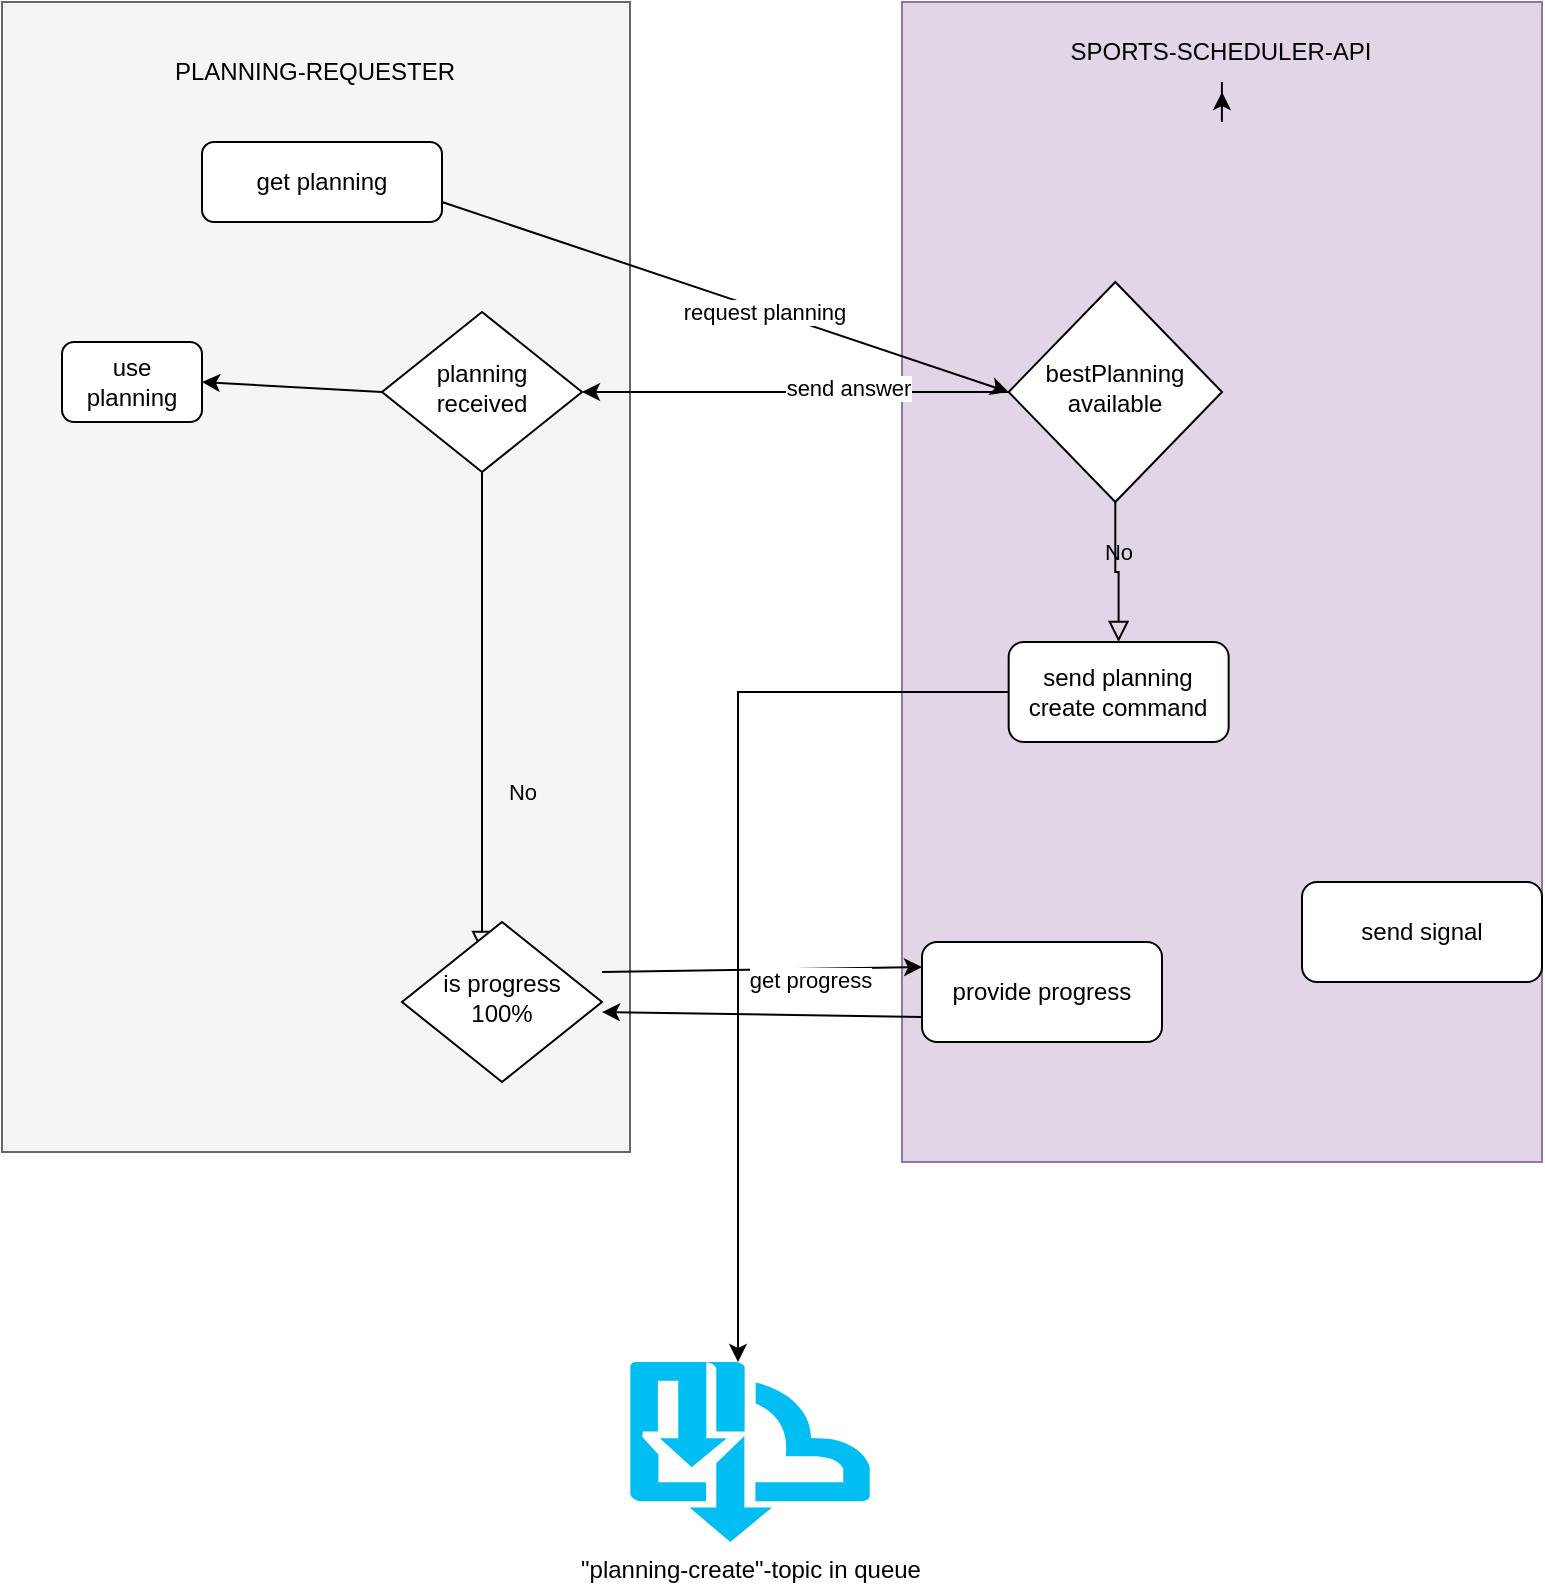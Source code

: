 <mxfile version="22.1.11" type="github">
  <diagram id="C5RBs43oDa-KdzZeNtuy" name="Page-1">
    <mxGraphModel dx="1373" dy="756" grid="1" gridSize="10" guides="1" tooltips="1" connect="1" arrows="1" fold="1" page="1" pageScale="1" pageWidth="827" pageHeight="1169" math="0" shadow="0">
      <root>
        <mxCell id="WIyWlLk6GJQsqaUBKTNV-0" />
        <mxCell id="WIyWlLk6GJQsqaUBKTNV-1" parent="WIyWlLk6GJQsqaUBKTNV-0" />
        <mxCell id="13oA7SEDSkNbHaSKGy5j-3" value="" style="group;fillColor=#f5f5f5;fontColor=#333333;strokeColor=#666666;" vertex="1" connectable="0" parent="WIyWlLk6GJQsqaUBKTNV-1">
          <mxGeometry x="40" y="30" width="314" height="575" as="geometry" />
        </mxCell>
        <mxCell id="WIyWlLk6GJQsqaUBKTNV-3" value="get planning" style="rounded=1;whiteSpace=wrap;html=1;fontSize=12;glass=0;strokeWidth=1;shadow=0;" parent="13oA7SEDSkNbHaSKGy5j-3" vertex="1">
          <mxGeometry x="100" y="70" width="120" height="40" as="geometry" />
        </mxCell>
        <mxCell id="WIyWlLk6GJQsqaUBKTNV-10" value="planning received" style="rhombus;whiteSpace=wrap;html=1;shadow=0;fontFamily=Helvetica;fontSize=12;align=center;strokeWidth=1;spacing=6;spacingTop=-4;" parent="13oA7SEDSkNbHaSKGy5j-3" vertex="1">
          <mxGeometry x="190" y="155" width="100" height="80" as="geometry" />
        </mxCell>
        <mxCell id="WIyWlLk6GJQsqaUBKTNV-8" value="No" style="rounded=0;html=1;jettySize=auto;orthogonalLoop=1;fontSize=11;endArrow=block;endFill=0;endSize=8;strokeWidth=1;shadow=0;labelBackgroundColor=none;edgeStyle=orthogonalEdgeStyle;" parent="13oA7SEDSkNbHaSKGy5j-3" source="WIyWlLk6GJQsqaUBKTNV-10" edge="1">
          <mxGeometry x="0.333" y="20" relative="1" as="geometry">
            <mxPoint as="offset" />
            <mxPoint x="240" y="475" as="targetPoint" />
          </mxGeometry>
        </mxCell>
        <mxCell id="13oA7SEDSkNbHaSKGy5j-9" value="PLANNING-REQUESTER" style="text;strokeColor=none;align=center;fillColor=none;html=1;verticalAlign=middle;whiteSpace=wrap;rounded=0;" vertex="1" parent="13oA7SEDSkNbHaSKGy5j-3">
          <mxGeometry x="65.33" y="20" width="183.34" height="30" as="geometry" />
        </mxCell>
        <mxCell id="13oA7SEDSkNbHaSKGy5j-42" value="is progress 100%" style="rhombus;whiteSpace=wrap;html=1;shadow=0;fontFamily=Helvetica;fontSize=12;align=center;strokeWidth=1;spacing=6;spacingTop=-4;" vertex="1" parent="13oA7SEDSkNbHaSKGy5j-3">
          <mxGeometry x="200" y="460" width="100" height="80" as="geometry" />
        </mxCell>
        <mxCell id="13oA7SEDSkNbHaSKGy5j-4" value="" style="group;fillColor=#e1d5e7;strokeColor=#9673a6;" vertex="1" connectable="0" parent="WIyWlLk6GJQsqaUBKTNV-1">
          <mxGeometry x="490" y="30" width="320" height="580" as="geometry" />
        </mxCell>
        <mxCell id="WIyWlLk6GJQsqaUBKTNV-6" value="bestPlanning available" style="rhombus;whiteSpace=wrap;html=1;shadow=0;fontFamily=Helvetica;fontSize=12;align=center;strokeWidth=1;spacing=6;spacingTop=-4;" parent="13oA7SEDSkNbHaSKGy5j-4" vertex="1">
          <mxGeometry x="53.33" y="140" width="106.67" height="110" as="geometry" />
        </mxCell>
        <mxCell id="WIyWlLk6GJQsqaUBKTNV-5" value="No" style="edgeStyle=orthogonalEdgeStyle;rounded=0;html=1;jettySize=auto;orthogonalLoop=1;fontSize=11;endArrow=block;endFill=0;endSize=8;strokeWidth=1;shadow=0;labelBackgroundColor=none;" parent="13oA7SEDSkNbHaSKGy5j-4" source="WIyWlLk6GJQsqaUBKTNV-6" target="WIyWlLk6GJQsqaUBKTNV-7" edge="1">
          <mxGeometry y="10" relative="1" as="geometry">
            <mxPoint as="offset" />
          </mxGeometry>
        </mxCell>
        <mxCell id="WIyWlLk6GJQsqaUBKTNV-7" value="send planning create command" style="rounded=1;whiteSpace=wrap;html=1;fontSize=12;glass=0;strokeWidth=1;shadow=0;" parent="13oA7SEDSkNbHaSKGy5j-4" vertex="1">
          <mxGeometry x="53.33" y="320" width="110" height="50" as="geometry" />
        </mxCell>
        <mxCell id="13oA7SEDSkNbHaSKGy5j-1" value="send signal" style="rounded=1;whiteSpace=wrap;html=1;fontSize=12;glass=0;strokeWidth=1;shadow=0;" vertex="1" parent="13oA7SEDSkNbHaSKGy5j-4">
          <mxGeometry x="200" y="440" width="120" height="50" as="geometry" />
        </mxCell>
        <mxCell id="13oA7SEDSkNbHaSKGy5j-8" style="edgeStyle=orthogonalEdgeStyle;rounded=0;orthogonalLoop=1;jettySize=auto;html=1;" edge="1" parent="13oA7SEDSkNbHaSKGy5j-4" source="13oA7SEDSkNbHaSKGy5j-7">
          <mxGeometry relative="1" as="geometry">
            <mxPoint x="160" y="45" as="targetPoint" />
          </mxGeometry>
        </mxCell>
        <mxCell id="13oA7SEDSkNbHaSKGy5j-7" value="SPORTS-SCHEDULER-API" style="text;strokeColor=none;align=center;fillColor=none;html=1;verticalAlign=middle;whiteSpace=wrap;rounded=0;" vertex="1" parent="13oA7SEDSkNbHaSKGy5j-4">
          <mxGeometry x="68.33" y="10" width="183.34" height="30" as="geometry" />
        </mxCell>
        <mxCell id="13oA7SEDSkNbHaSKGy5j-20" value="provide progress" style="rounded=1;whiteSpace=wrap;html=1;fontSize=12;glass=0;strokeWidth=1;shadow=0;" vertex="1" parent="13oA7SEDSkNbHaSKGy5j-4">
          <mxGeometry x="10" y="470" width="120" height="50" as="geometry" />
        </mxCell>
        <mxCell id="13oA7SEDSkNbHaSKGy5j-5" value="" style="endArrow=classic;html=1;rounded=0;exitX=1;exitY=0.75;exitDx=0;exitDy=0;entryX=0;entryY=0.5;entryDx=0;entryDy=0;" edge="1" parent="WIyWlLk6GJQsqaUBKTNV-1" source="WIyWlLk6GJQsqaUBKTNV-3" target="WIyWlLk6GJQsqaUBKTNV-6">
          <mxGeometry width="50" height="50" relative="1" as="geometry">
            <mxPoint x="390" y="410" as="sourcePoint" />
            <mxPoint x="570" y="220" as="targetPoint" />
          </mxGeometry>
        </mxCell>
        <mxCell id="13oA7SEDSkNbHaSKGy5j-10" value="request planning" style="edgeLabel;html=1;align=center;verticalAlign=middle;resizable=0;points=[];" vertex="1" connectable="0" parent="13oA7SEDSkNbHaSKGy5j-5">
          <mxGeometry x="0.139" y="-1" relative="1" as="geometry">
            <mxPoint as="offset" />
          </mxGeometry>
        </mxCell>
        <mxCell id="13oA7SEDSkNbHaSKGy5j-11" value="" style="endArrow=classic;html=1;rounded=0;entryX=1;entryY=0.5;entryDx=0;entryDy=0;exitX=0;exitY=0.5;exitDx=0;exitDy=0;" edge="1" parent="WIyWlLk6GJQsqaUBKTNV-1" source="WIyWlLk6GJQsqaUBKTNV-6" target="WIyWlLk6GJQsqaUBKTNV-10">
          <mxGeometry width="50" height="50" relative="1" as="geometry">
            <mxPoint x="390" y="410" as="sourcePoint" />
            <mxPoint x="440" y="360" as="targetPoint" />
          </mxGeometry>
        </mxCell>
        <mxCell id="13oA7SEDSkNbHaSKGy5j-12" value="send answer" style="edgeLabel;html=1;align=center;verticalAlign=middle;resizable=0;points=[];" vertex="1" connectable="0" parent="13oA7SEDSkNbHaSKGy5j-11">
          <mxGeometry x="-0.241" y="-2" relative="1" as="geometry">
            <mxPoint as="offset" />
          </mxGeometry>
        </mxCell>
        <mxCell id="13oA7SEDSkNbHaSKGy5j-21" value="" style="endArrow=classic;html=1;rounded=0;entryX=0;entryY=0.25;entryDx=0;entryDy=0;exitX=1;exitY=0.25;exitDx=0;exitDy=0;" edge="1" parent="WIyWlLk6GJQsqaUBKTNV-1" target="13oA7SEDSkNbHaSKGy5j-20">
          <mxGeometry width="50" height="50" relative="1" as="geometry">
            <mxPoint x="340" y="515" as="sourcePoint" />
            <mxPoint x="440" y="360" as="targetPoint" />
          </mxGeometry>
        </mxCell>
        <mxCell id="13oA7SEDSkNbHaSKGy5j-22" value="get progress" style="edgeLabel;html=1;align=center;verticalAlign=middle;resizable=0;points=[];" vertex="1" connectable="0" parent="13oA7SEDSkNbHaSKGy5j-21">
          <mxGeometry x="0.296" y="-5" relative="1" as="geometry">
            <mxPoint as="offset" />
          </mxGeometry>
        </mxCell>
        <mxCell id="13oA7SEDSkNbHaSKGy5j-23" value="" style="endArrow=classic;html=1;rounded=0;entryX=1;entryY=0.75;entryDx=0;entryDy=0;exitX=0;exitY=0.75;exitDx=0;exitDy=0;" edge="1" parent="WIyWlLk6GJQsqaUBKTNV-1" source="13oA7SEDSkNbHaSKGy5j-20">
          <mxGeometry width="50" height="50" relative="1" as="geometry">
            <mxPoint x="400" y="440" as="sourcePoint" />
            <mxPoint x="340" y="535" as="targetPoint" />
          </mxGeometry>
        </mxCell>
        <mxCell id="13oA7SEDSkNbHaSKGy5j-32" value="&quot;planning-create&quot;-topic in queue" style="verticalLabelPosition=bottom;html=1;verticalAlign=top;align=center;strokeColor=none;fillColor=#00BEF2;shape=mxgraph.azure.service_bus_topics_and_subscriptions;pointerEvents=1;" vertex="1" parent="WIyWlLk6GJQsqaUBKTNV-1">
          <mxGeometry x="354" y="710" width="120" height="90" as="geometry" />
        </mxCell>
        <mxCell id="13oA7SEDSkNbHaSKGy5j-6" style="edgeStyle=orthogonalEdgeStyle;rounded=0;orthogonalLoop=1;jettySize=auto;html=1;exitX=0;exitY=0.5;exitDx=0;exitDy=0;entryX=0.45;entryY=0;entryDx=0;entryDy=0;entryPerimeter=0;" edge="1" parent="WIyWlLk6GJQsqaUBKTNV-1" source="WIyWlLk6GJQsqaUBKTNV-7" target="13oA7SEDSkNbHaSKGy5j-32">
          <mxGeometry relative="1" as="geometry" />
        </mxCell>
        <mxCell id="13oA7SEDSkNbHaSKGy5j-33" value="" style="endArrow=classic;html=1;rounded=0;exitX=0;exitY=0.5;exitDx=0;exitDy=0;" edge="1" parent="WIyWlLk6GJQsqaUBKTNV-1" source="13oA7SEDSkNbHaSKGy5j-40">
          <mxGeometry width="50" height="50" relative="1" as="geometry">
            <mxPoint x="390" y="340" as="sourcePoint" />
            <mxPoint x="90" y="225" as="targetPoint" />
          </mxGeometry>
        </mxCell>
        <mxCell id="13oA7SEDSkNbHaSKGy5j-41" value="" style="endArrow=classic;html=1;rounded=0;exitX=0;exitY=0.5;exitDx=0;exitDy=0;entryX=1;entryY=0.5;entryDx=0;entryDy=0;" edge="1" parent="WIyWlLk6GJQsqaUBKTNV-1" source="WIyWlLk6GJQsqaUBKTNV-10" target="13oA7SEDSkNbHaSKGy5j-40">
          <mxGeometry width="50" height="50" relative="1" as="geometry">
            <mxPoint x="230" y="225" as="sourcePoint" />
            <mxPoint x="90" y="225" as="targetPoint" />
          </mxGeometry>
        </mxCell>
        <mxCell id="13oA7SEDSkNbHaSKGy5j-40" value="use planning" style="rounded=1;whiteSpace=wrap;html=1;fontSize=12;glass=0;strokeWidth=1;shadow=0;" vertex="1" parent="WIyWlLk6GJQsqaUBKTNV-1">
          <mxGeometry x="70" y="200" width="70" height="40" as="geometry" />
        </mxCell>
      </root>
    </mxGraphModel>
  </diagram>
</mxfile>
